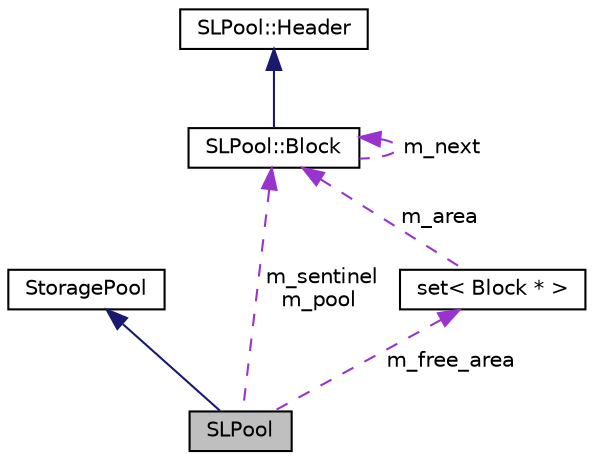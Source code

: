 digraph "SLPool"
{
  edge [fontname="Helvetica",fontsize="10",labelfontname="Helvetica",labelfontsize="10"];
  node [fontname="Helvetica",fontsize="10",shape=record];
  Node2 [label="SLPool",height=0.2,width=0.4,color="black", fillcolor="grey75", style="filled", fontcolor="black"];
  Node3 -> Node2 [dir="back",color="midnightblue",fontsize="10",style="solid",fontname="Helvetica"];
  Node3 [label="StoragePool",height=0.2,width=0.4,color="black", fillcolor="white", style="filled",URL="$da/da7/classStoragePool.html"];
  Node4 -> Node2 [dir="back",color="darkorchid3",fontsize="10",style="dashed",label=" m_free_area" ,fontname="Helvetica"];
  Node4 [label="set\< Block * \>",height=0.2,width=0.4,color="black", fillcolor="white", style="filled",URL="$d0/d59/classset.html"];
  Node5 -> Node4 [dir="back",color="darkorchid3",fontsize="10",style="dashed",label=" m_area" ,fontname="Helvetica"];
  Node5 [label="SLPool::Block",height=0.2,width=0.4,color="black", fillcolor="white", style="filled",URL="$d7/de1/structSLPool_1_1Block.html"];
  Node6 -> Node5 [dir="back",color="midnightblue",fontsize="10",style="solid",fontname="Helvetica"];
  Node6 [label="SLPool::Header",height=0.2,width=0.4,color="black", fillcolor="white", style="filled",URL="$d7/d53/structSLPool_1_1Header.html"];
  Node5 -> Node5 [dir="back",color="darkorchid3",fontsize="10",style="dashed",label=" m_next" ,fontname="Helvetica"];
  Node5 -> Node2 [dir="back",color="darkorchid3",fontsize="10",style="dashed",label=" m_sentinel\nm_pool" ,fontname="Helvetica"];
}
